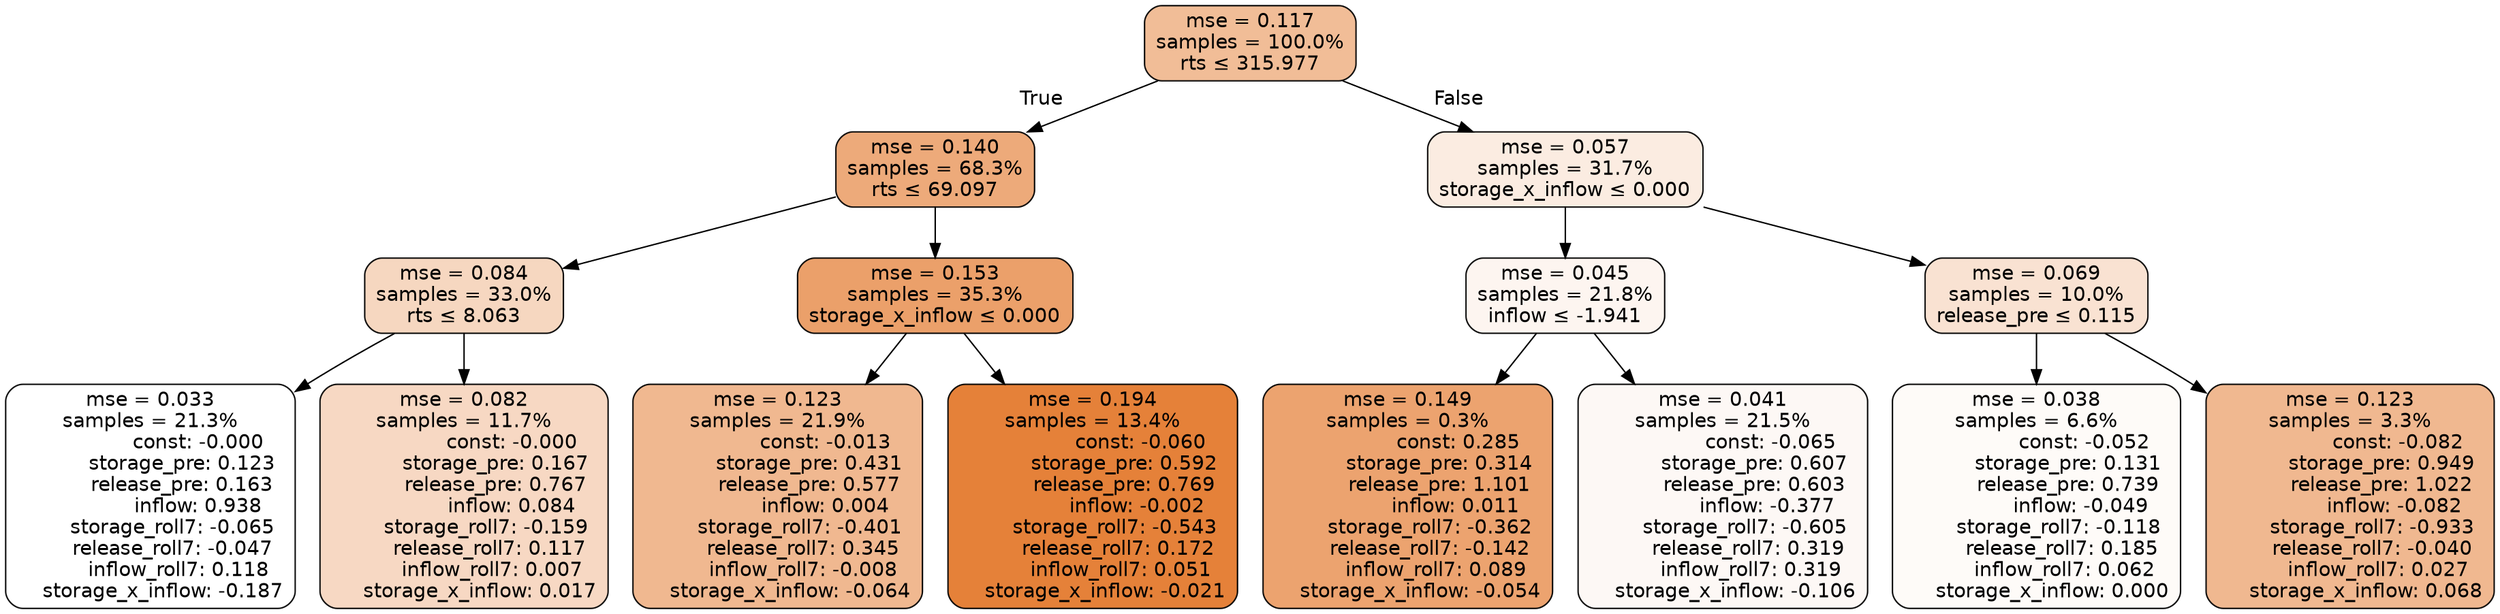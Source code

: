 digraph tree {
bgcolor="transparent"
node [shape=rectangle, style="filled, rounded", color="black", fontname=helvetica] ;
edge [fontname=helvetica] ;
	"0" [label="mse = 0.117
samples = 100.0%
rts &le; 315.977", fillcolor="#f1bd97"]
	"1" [label="mse = 0.140
samples = 68.3%
rts &le; 69.097", fillcolor="#edaa7a"]
	"2" [label="mse = 0.084
samples = 33.0%
rts &le; 8.063", fillcolor="#f6d7c0"]
	"3" [label="mse = 0.033
samples = 21.3%
               const: -0.000
          storage_pre: 0.123
          release_pre: 0.163
               inflow: 0.938
       storage_roll7: -0.065
       release_roll7: -0.047
         inflow_roll7: 0.118
    storage_x_inflow: -0.187", fillcolor="#ffffff"]
	"4" [label="mse = 0.082
samples = 11.7%
               const: -0.000
          storage_pre: 0.167
          release_pre: 0.767
               inflow: 0.084
       storage_roll7: -0.159
        release_roll7: 0.117
         inflow_roll7: 0.007
     storage_x_inflow: 0.017", fillcolor="#f7d8c3"]
	"5" [label="mse = 0.153
samples = 35.3%
storage_x_inflow &le; 0.000", fillcolor="#eba06a"]
	"6" [label="mse = 0.123
samples = 21.9%
               const: -0.013
          storage_pre: 0.431
          release_pre: 0.577
               inflow: 0.004
       storage_roll7: -0.401
        release_roll7: 0.345
        inflow_roll7: -0.008
    storage_x_inflow: -0.064", fillcolor="#f0b890"]
	"7" [label="mse = 0.194
samples = 13.4%
               const: -0.060
          storage_pre: 0.592
          release_pre: 0.769
              inflow: -0.002
       storage_roll7: -0.543
        release_roll7: 0.172
         inflow_roll7: 0.051
    storage_x_inflow: -0.021", fillcolor="#e58139"]
	"8" [label="mse = 0.057
samples = 31.7%
storage_x_inflow &le; 0.000", fillcolor="#fbece1"]
	"9" [label="mse = 0.045
samples = 21.8%
inflow &le; -1.941", fillcolor="#fdf5f0"]
	"10" [label="mse = 0.149
samples = 0.3%
                const: 0.285
          storage_pre: 0.314
          release_pre: 1.101
               inflow: 0.011
       storage_roll7: -0.362
       release_roll7: -0.142
         inflow_roll7: 0.089
    storage_x_inflow: -0.054", fillcolor="#eca36f"]
	"11" [label="mse = 0.041
samples = 21.5%
               const: -0.065
          storage_pre: 0.607
          release_pre: 0.603
              inflow: -0.377
       storage_roll7: -0.605
        release_roll7: 0.319
         inflow_roll7: 0.319
    storage_x_inflow: -0.106", fillcolor="#fdf8f5"]
	"12" [label="mse = 0.069
samples = 10.0%
release_pre &le; 0.115", fillcolor="#f9e2d2"]
	"13" [label="mse = 0.038
samples = 6.6%
               const: -0.052
          storage_pre: 0.131
          release_pre: 0.739
              inflow: -0.049
       storage_roll7: -0.118
        release_roll7: 0.185
         inflow_roll7: 0.062
     storage_x_inflow: 0.000", fillcolor="#fefbf8"]
	"14" [label="mse = 0.123
samples = 3.3%
               const: -0.082
          storage_pre: 0.949
          release_pre: 1.022
              inflow: -0.082
       storage_roll7: -0.933
       release_roll7: -0.040
         inflow_roll7: 0.027
     storage_x_inflow: 0.068", fillcolor="#f0b890"]

	"0" -> "1" [labeldistance=2.5, labelangle=45, headlabel="True"]
	"1" -> "2"
	"2" -> "3"
	"2" -> "4"
	"1" -> "5"
	"5" -> "6"
	"5" -> "7"
	"0" -> "8" [labeldistance=2.5, labelangle=-45, headlabel="False"]
	"8" -> "9"
	"9" -> "10"
	"9" -> "11"
	"8" -> "12"
	"12" -> "13"
	"12" -> "14"
}